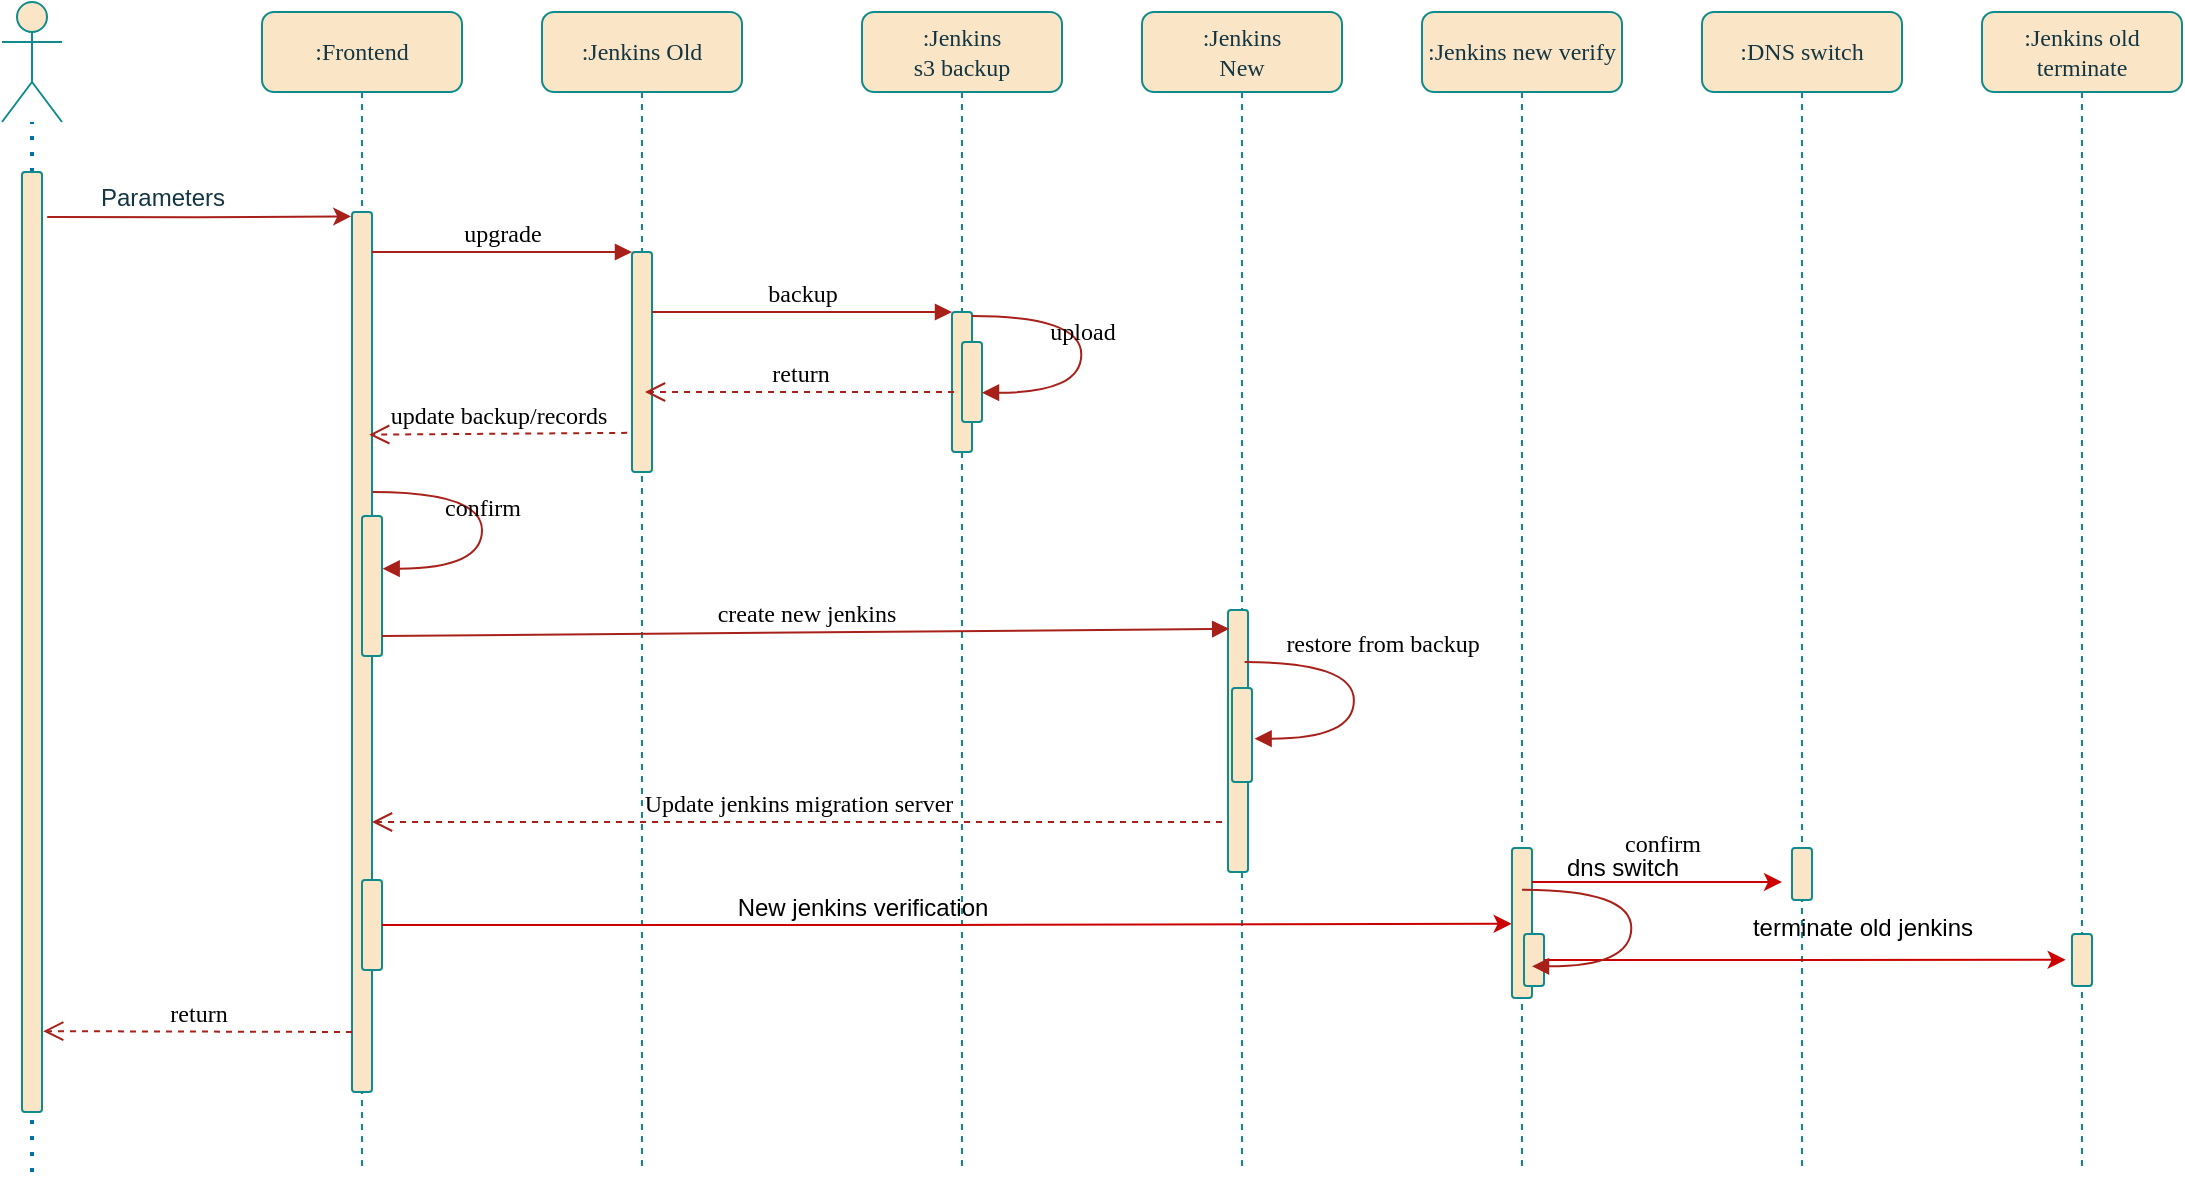 <mxfile version="21.2.4" type="github">
  <diagram name="Page-1" id="13e1069c-82ec-6db2-03f1-153e76fe0fe0">
    <mxGraphModel dx="3530" dy="1012" grid="1" gridSize="10" guides="1" tooltips="1" connect="1" arrows="1" fold="1" page="1" pageScale="1" pageWidth="1100" pageHeight="850" background="none" math="0" shadow="0">
      <root>
        <mxCell id="0" />
        <mxCell id="1" parent="0" />
        <mxCell id="7baba1c4bc27f4b0-2" value=":Jenkins Old" style="shape=umlLifeline;perimeter=lifelinePerimeter;whiteSpace=wrap;html=1;container=1;collapsible=0;recursiveResize=0;outlineConnect=0;rounded=1;shadow=0;comic=0;labelBackgroundColor=none;strokeWidth=1;fontFamily=Verdana;fontSize=12;align=center;fillColor=#FAE5C7;strokeColor=#0F8B8D;fontColor=#143642;" parent="1" vertex="1">
          <mxGeometry x="-700" y="185" width="100" height="580" as="geometry" />
        </mxCell>
        <mxCell id="7baba1c4bc27f4b0-10" value="" style="html=1;points=[];perimeter=orthogonalPerimeter;rounded=1;shadow=0;comic=0;labelBackgroundColor=none;strokeWidth=1;fontFamily=Verdana;fontSize=12;align=center;fillColor=#FAE5C7;strokeColor=#0F8B8D;fontColor=#143642;" parent="7baba1c4bc27f4b0-2" vertex="1">
          <mxGeometry x="45" y="120" width="10" height="110" as="geometry" />
        </mxCell>
        <mxCell id="7baba1c4bc27f4b0-3" value=":Jenkins &lt;br&gt;s3 backup" style="shape=umlLifeline;perimeter=lifelinePerimeter;whiteSpace=wrap;html=1;container=1;collapsible=0;recursiveResize=0;outlineConnect=0;rounded=1;shadow=0;comic=0;labelBackgroundColor=none;strokeWidth=1;fontFamily=Verdana;fontSize=12;align=center;fillColor=#FAE5C7;strokeColor=#0F8B8D;fontColor=#143642;" parent="1" vertex="1">
          <mxGeometry x="-540" y="185" width="100" height="580" as="geometry" />
        </mxCell>
        <mxCell id="7baba1c4bc27f4b0-13" value="" style="html=1;points=[];perimeter=orthogonalPerimeter;rounded=1;shadow=0;comic=0;labelBackgroundColor=none;strokeWidth=1;fontFamily=Verdana;fontSize=12;align=center;fillColor=#FAE5C7;strokeColor=#0F8B8D;fontColor=#143642;" parent="7baba1c4bc27f4b0-3" vertex="1">
          <mxGeometry x="45" y="150" width="10" height="70" as="geometry" />
        </mxCell>
        <mxCell id="davq9KQGrm66WCmQLP24-36" value="" style="html=1;points=[];perimeter=orthogonalPerimeter;rounded=1;shadow=0;comic=0;labelBackgroundColor=none;strokeWidth=1;fontFamily=Verdana;fontSize=12;align=center;fillColor=#FAE5C7;strokeColor=#0F8B8D;fontColor=#143642;" parent="7baba1c4bc27f4b0-3" vertex="1">
          <mxGeometry x="50" y="165" width="10" height="40" as="geometry" />
        </mxCell>
        <mxCell id="7baba1c4bc27f4b0-4" value=":Jenkins &lt;br&gt;New" style="shape=umlLifeline;perimeter=lifelinePerimeter;whiteSpace=wrap;html=1;container=1;collapsible=0;recursiveResize=0;outlineConnect=0;rounded=1;shadow=0;comic=0;labelBackgroundColor=none;strokeWidth=1;fontFamily=Verdana;fontSize=12;align=center;fillColor=#FAE5C7;strokeColor=#0F8B8D;fontColor=#143642;" parent="1" vertex="1">
          <mxGeometry x="-400" y="185" width="100" height="580" as="geometry" />
        </mxCell>
        <mxCell id="davq9KQGrm66WCmQLP24-13" value="" style="html=1;points=[];perimeter=orthogonalPerimeter;rounded=1;shadow=0;comic=0;labelBackgroundColor=none;strokeWidth=1;fontFamily=Verdana;fontSize=12;align=center;fillColor=#FAE5C7;strokeColor=#0F8B8D;fontColor=#143642;" parent="7baba1c4bc27f4b0-4" vertex="1">
          <mxGeometry x="43" y="299" width="10" height="131" as="geometry" />
        </mxCell>
        <mxCell id="davq9KQGrm66WCmQLP24-19" value="" style="html=1;points=[];perimeter=orthogonalPerimeter;rounded=1;shadow=0;comic=0;labelBackgroundColor=none;strokeWidth=1;fontFamily=Verdana;fontSize=12;align=center;fillColor=#FAE5C7;strokeColor=#0F8B8D;fontColor=#143642;" parent="7baba1c4bc27f4b0-4" vertex="1">
          <mxGeometry x="45" y="338" width="10" height="47" as="geometry" />
        </mxCell>
        <mxCell id="davq9KQGrm66WCmQLP24-20" value="restore from backup" style="html=1;verticalAlign=bottom;endArrow=block;labelBackgroundColor=none;fontFamily=Verdana;fontSize=12;elbow=vertical;edgeStyle=orthogonalEdgeStyle;curved=1;entryX=1;entryY=0.286;entryPerimeter=0;exitX=1.038;exitY=0.345;exitPerimeter=0;strokeColor=#A8201A;fontColor=default;" parent="7baba1c4bc27f4b0-4" edge="1">
          <mxGeometry x="-0.234" y="14" relative="1" as="geometry">
            <mxPoint x="51.303" y="325.03" as="sourcePoint" />
            <mxPoint x="56.303" y="363.363" as="targetPoint" />
            <Array as="points">
              <mxPoint x="105.97" y="325.03" />
              <mxPoint x="105.97" y="363.03" />
            </Array>
            <mxPoint as="offset" />
          </mxGeometry>
        </mxCell>
        <mxCell id="7baba1c4bc27f4b0-5" value=":Jenkins new verify" style="shape=umlLifeline;perimeter=lifelinePerimeter;whiteSpace=wrap;html=1;container=1;collapsible=0;recursiveResize=0;outlineConnect=0;rounded=1;shadow=0;comic=0;labelBackgroundColor=none;strokeWidth=1;fontFamily=Verdana;fontSize=12;align=center;fillColor=#FAE5C7;strokeColor=#0F8B8D;fontColor=#143642;" parent="1" vertex="1">
          <mxGeometry x="-260" y="185" width="100" height="580" as="geometry" />
        </mxCell>
        <mxCell id="7baba1c4bc27f4b0-19" value="" style="html=1;points=[];perimeter=orthogonalPerimeter;rounded=1;shadow=0;comic=0;labelBackgroundColor=none;strokeWidth=1;fontFamily=Verdana;fontSize=12;align=center;fillColor=#FAE5C7;strokeColor=#0F8B8D;fontColor=#143642;" parent="7baba1c4bc27f4b0-5" vertex="1">
          <mxGeometry x="45" y="418" width="10" height="75" as="geometry" />
        </mxCell>
        <mxCell id="bYO_PEtmY-TjLPmkm5Tr-8" value="" style="html=1;points=[];perimeter=orthogonalPerimeter;rounded=1;shadow=0;comic=0;labelBackgroundColor=none;strokeColor=#0F8B8D;strokeWidth=1;fillColor=#FAE5C7;fontFamily=Verdana;fontSize=12;fontColor=#143642;align=center;" vertex="1" parent="7baba1c4bc27f4b0-5">
          <mxGeometry x="51" y="461" width="10" height="26" as="geometry" />
        </mxCell>
        <mxCell id="7baba1c4bc27f4b0-6" value=":DNS switch" style="shape=umlLifeline;perimeter=lifelinePerimeter;whiteSpace=wrap;html=1;container=1;collapsible=0;recursiveResize=0;outlineConnect=0;rounded=1;shadow=0;comic=0;labelBackgroundColor=none;strokeWidth=1;fontFamily=Verdana;fontSize=12;align=center;fillColor=#FAE5C7;strokeColor=#0F8B8D;fontColor=#143642;" parent="1" vertex="1">
          <mxGeometry x="-120" y="185" width="100" height="580" as="geometry" />
        </mxCell>
        <mxCell id="davq9KQGrm66WCmQLP24-25" value="" style="html=1;points=[];perimeter=orthogonalPerimeter;rounded=1;shadow=0;comic=0;labelBackgroundColor=none;strokeColor=#0F8B8D;strokeWidth=1;fillColor=#FAE5C7;fontFamily=Verdana;fontSize=12;fontColor=#143642;align=center;" parent="7baba1c4bc27f4b0-6" vertex="1">
          <mxGeometry x="45" y="418" width="10" height="26" as="geometry" />
        </mxCell>
        <mxCell id="7baba1c4bc27f4b0-8" value=":Frontend" style="shape=umlLifeline;perimeter=lifelinePerimeter;whiteSpace=wrap;html=1;container=1;collapsible=0;recursiveResize=0;outlineConnect=0;rounded=1;shadow=0;comic=0;labelBackgroundColor=none;strokeWidth=1;fontFamily=Verdana;fontSize=12;align=center;fillColor=#FAE5C7;strokeColor=#0F8B8D;fontColor=#143642;" parent="1" vertex="1">
          <mxGeometry x="-840" y="185" width="100" height="580" as="geometry" />
        </mxCell>
        <mxCell id="7baba1c4bc27f4b0-9" value="" style="html=1;points=[];perimeter=orthogonalPerimeter;rounded=1;shadow=0;comic=0;labelBackgroundColor=none;strokeWidth=1;fontFamily=Verdana;fontSize=12;align=center;fillColor=#FAE5C7;strokeColor=#0F8B8D;fontColor=#143642;" parent="7baba1c4bc27f4b0-8" vertex="1">
          <mxGeometry x="45" y="100" width="10" height="440" as="geometry" />
        </mxCell>
        <mxCell id="davq9KQGrm66WCmQLP24-11" value="" style="html=1;points=[];perimeter=orthogonalPerimeter;rounded=1;shadow=0;comic=0;labelBackgroundColor=none;strokeWidth=1;fontFamily=Verdana;fontSize=12;align=center;fillColor=#FAE5C7;strokeColor=#0F8B8D;fontColor=#143642;" parent="7baba1c4bc27f4b0-8" vertex="1">
          <mxGeometry x="50" y="252" width="10" height="70" as="geometry" />
        </mxCell>
        <mxCell id="davq9KQGrm66WCmQLP24-33" value="return" style="html=1;verticalAlign=bottom;endArrow=open;dashed=1;endSize=8;exitX=-0.24;exitY=0.722;labelBackgroundColor=none;fontFamily=Verdana;fontSize=12;strokeColor=#A8201A;fontColor=default;exitDx=0;exitDy=0;exitPerimeter=0;entryX=1.06;entryY=0.914;entryDx=0;entryDy=0;entryPerimeter=0;" parent="7baba1c4bc27f4b0-8" target="davq9KQGrm66WCmQLP24-5" edge="1">
          <mxGeometry relative="1" as="geometry">
            <mxPoint x="-84.0" y="510.9" as="targetPoint" />
            <mxPoint x="45.0" y="510" as="sourcePoint" />
            <mxPoint as="offset" />
          </mxGeometry>
        </mxCell>
        <mxCell id="davq9KQGrm66WCmQLP24-39" value="" style="shape=image;html=1;verticalAlign=top;verticalLabelPosition=bottom;labelBackgroundColor=#ffffff;imageAspect=0;aspect=fixed;image=https://cdn0.iconfinder.com/data/icons/business-startup-10/50/8-128.png" parent="7baba1c4bc27f4b0-8" vertex="1">
          <mxGeometry x="55" y="62" width="38" height="38" as="geometry" />
        </mxCell>
        <mxCell id="bYO_PEtmY-TjLPmkm5Tr-2" value="" style="html=1;points=[];perimeter=orthogonalPerimeter;rounded=1;shadow=0;comic=0;labelBackgroundColor=none;strokeColor=#0F8B8D;strokeWidth=1;fillColor=#FAE5C7;fontFamily=Verdana;fontSize=12;fontColor=#143642;align=center;" vertex="1" parent="7baba1c4bc27f4b0-8">
          <mxGeometry x="50" y="434" width="10" height="45" as="geometry" />
        </mxCell>
        <mxCell id="7baba1c4bc27f4b0-30" value="Update jenkins migration server" style="html=1;verticalAlign=bottom;endArrow=open;dashed=1;endSize=8;labelBackgroundColor=none;fontFamily=Verdana;fontSize=12;edgeStyle=elbowEdgeStyle;elbow=vertical;strokeColor=#A8201A;fontColor=default;" parent="1" target="7baba1c4bc27f4b0-9" edge="1">
          <mxGeometry relative="1" as="geometry">
            <mxPoint x="-140" y="731" as="targetPoint" />
            <Array as="points">
              <mxPoint x="-540" y="590" />
              <mxPoint x="-580" y="646" />
            </Array>
            <mxPoint x="-360" y="590" as="sourcePoint" />
          </mxGeometry>
        </mxCell>
        <mxCell id="7baba1c4bc27f4b0-11" value="upgrade" style="html=1;verticalAlign=bottom;endArrow=block;entryX=0;entryY=0;labelBackgroundColor=none;fontFamily=Verdana;fontSize=12;edgeStyle=elbowEdgeStyle;elbow=vertical;strokeColor=#A8201A;fontColor=default;" parent="1" source="7baba1c4bc27f4b0-9" target="7baba1c4bc27f4b0-10" edge="1">
          <mxGeometry relative="1" as="geometry">
            <mxPoint x="-720" y="295" as="sourcePoint" />
            <mxPoint as="offset" />
          </mxGeometry>
        </mxCell>
        <mxCell id="7baba1c4bc27f4b0-14" value="backup" style="html=1;verticalAlign=bottom;endArrow=block;entryX=0;entryY=0;labelBackgroundColor=none;fontFamily=Verdana;fontSize=12;edgeStyle=elbowEdgeStyle;elbow=vertical;strokeColor=#A8201A;fontColor=default;" parent="1" source="7baba1c4bc27f4b0-10" target="7baba1c4bc27f4b0-13" edge="1">
          <mxGeometry relative="1" as="geometry">
            <mxPoint x="-570" y="305" as="sourcePoint" />
          </mxGeometry>
        </mxCell>
        <mxCell id="davq9KQGrm66WCmQLP24-1" value="" style="shape=umlActor;verticalLabelPosition=bottom;verticalAlign=top;html=1;outlineConnect=0;strokeColor=#0F8B8D;fontColor=#143642;fillColor=#FAE5C7;" parent="1" vertex="1">
          <mxGeometry x="-970" y="180" width="30" height="60" as="geometry" />
        </mxCell>
        <mxCell id="davq9KQGrm66WCmQLP24-4" value="" style="endArrow=none;dashed=1;html=1;dashPattern=1 3;strokeWidth=2;rounded=0;strokeColor=#006EAF;fontColor=#143642;fillColor=#1ba1e2;" parent="1" source="davq9KQGrm66WCmQLP24-5" target="davq9KQGrm66WCmQLP24-1" edge="1">
          <mxGeometry width="50" height="50" relative="1" as="geometry">
            <mxPoint x="-955" y="765" as="sourcePoint" />
            <mxPoint x="-950" y="355" as="targetPoint" />
          </mxGeometry>
        </mxCell>
        <mxCell id="davq9KQGrm66WCmQLP24-6" value="" style="endArrow=none;dashed=1;html=1;dashPattern=1 3;strokeWidth=2;rounded=0;strokeColor=#006EAF;fontColor=#143642;fillColor=#1ba1e2;" parent="1" target="davq9KQGrm66WCmQLP24-5" edge="1">
          <mxGeometry width="50" height="50" relative="1" as="geometry">
            <mxPoint x="-955" y="765" as="sourcePoint" />
            <mxPoint x="-955" y="235" as="targetPoint" />
          </mxGeometry>
        </mxCell>
        <mxCell id="davq9KQGrm66WCmQLP24-8" style="edgeStyle=orthogonalEdgeStyle;rounded=0;orthogonalLoop=1;jettySize=auto;html=1;strokeColor=#A8201A;fontColor=#143642;fillColor=#FAE5C7;exitX=1.26;exitY=0.048;exitDx=0;exitDy=0;exitPerimeter=0;entryX=-0.04;entryY=0.005;entryDx=0;entryDy=0;entryPerimeter=0;" parent="1" source="davq9KQGrm66WCmQLP24-5" target="7baba1c4bc27f4b0-9" edge="1">
          <mxGeometry relative="1" as="geometry">
            <mxPoint x="-850" y="375" as="targetPoint" />
          </mxGeometry>
        </mxCell>
        <mxCell id="davq9KQGrm66WCmQLP24-5" value="" style="html=1;points=[];perimeter=orthogonalPerimeter;rounded=1;shadow=0;comic=0;labelBackgroundColor=none;strokeWidth=1;fontFamily=Verdana;fontSize=12;align=center;fillColor=#FAE5C7;strokeColor=#0F8B8D;fontColor=#143642;" parent="1" vertex="1">
          <mxGeometry x="-960" y="265" width="10" height="470" as="geometry" />
        </mxCell>
        <mxCell id="davq9KQGrm66WCmQLP24-9" value="Parameters" style="text;html=1;align=center;verticalAlign=middle;resizable=0;points=[];autosize=1;strokeColor=none;fillColor=none;fontColor=#143642;" parent="1" vertex="1">
          <mxGeometry x="-935" y="263" width="90" height="30" as="geometry" />
        </mxCell>
        <mxCell id="davq9KQGrm66WCmQLP24-10" value="update backup/records" style="html=1;verticalAlign=bottom;endArrow=open;dashed=1;endSize=8;exitX=-0.24;exitY=0.722;labelBackgroundColor=none;fontFamily=Verdana;fontSize=12;strokeColor=#A8201A;fontColor=default;exitDx=0;exitDy=0;exitPerimeter=0;entryX=0.86;entryY=0.228;entryDx=0;entryDy=0;entryPerimeter=0;" parent="1" edge="1">
          <mxGeometry relative="1" as="geometry">
            <mxPoint x="-786.4" y="396.32" as="targetPoint" />
            <mxPoint x="-657.4" y="395.42" as="sourcePoint" />
            <mxPoint as="offset" />
          </mxGeometry>
        </mxCell>
        <mxCell id="davq9KQGrm66WCmQLP24-12" value="confirm" style="html=1;verticalAlign=bottom;endArrow=block;labelBackgroundColor=none;fontFamily=Verdana;fontSize=12;elbow=vertical;edgeStyle=orthogonalEdgeStyle;curved=1;entryX=1;entryY=0.286;entryPerimeter=0;exitX=1.038;exitY=0.345;exitPerimeter=0;strokeColor=#A8201A;fontColor=default;" parent="1" edge="1">
          <mxGeometry relative="1" as="geometry">
            <mxPoint x="-784.667" y="425" as="sourcePoint" />
            <mxPoint x="-779.667" y="463.333" as="targetPoint" />
            <Array as="points">
              <mxPoint x="-730" y="425" />
              <mxPoint x="-730" y="463" />
            </Array>
          </mxGeometry>
        </mxCell>
        <mxCell id="davq9KQGrm66WCmQLP24-14" value="create new jenkins" style="html=1;verticalAlign=bottom;endArrow=block;entryX=0.06;entryY=0.072;labelBackgroundColor=none;fontFamily=Verdana;fontSize=12;strokeColor=#A8201A;fontColor=default;entryDx=0;entryDy=0;entryPerimeter=0;" parent="1" target="davq9KQGrm66WCmQLP24-13" edge="1">
          <mxGeometry relative="1" as="geometry">
            <mxPoint x="-780" y="497" as="sourcePoint" />
            <mxPoint x="-350" y="485" as="targetPoint" />
          </mxGeometry>
        </mxCell>
        <mxCell id="davq9KQGrm66WCmQLP24-32" value="return" style="html=1;verticalAlign=bottom;endArrow=open;dashed=1;endSize=8;exitX=-0.24;exitY=0.722;labelBackgroundColor=none;fontFamily=Verdana;fontSize=12;strokeColor=#A8201A;fontColor=default;exitDx=0;exitDy=0;exitPerimeter=0;" parent="1" edge="1">
          <mxGeometry relative="1" as="geometry">
            <mxPoint x="-648.5" y="375" as="targetPoint" />
            <mxPoint x="-494" y="375" as="sourcePoint" />
            <mxPoint as="offset" />
          </mxGeometry>
        </mxCell>
        <mxCell id="davq9KQGrm66WCmQLP24-37" value="upload" style="html=1;verticalAlign=bottom;endArrow=block;labelBackgroundColor=none;fontFamily=Verdana;fontSize=12;elbow=vertical;edgeStyle=orthogonalEdgeStyle;curved=1;entryX=1;entryY=0.286;entryPerimeter=0;exitX=1.038;exitY=0.345;exitPerimeter=0;strokeColor=#A8201A;fontColor=default;" parent="1" edge="1">
          <mxGeometry relative="1" as="geometry">
            <mxPoint x="-484.997" y="337.03" as="sourcePoint" />
            <mxPoint x="-479.997" y="375.363" as="targetPoint" />
            <Array as="points">
              <mxPoint x="-430.33" y="337.03" />
              <mxPoint x="-430.33" y="375.03" />
            </Array>
          </mxGeometry>
        </mxCell>
        <mxCell id="bYO_PEtmY-TjLPmkm5Tr-3" style="edgeStyle=orthogonalEdgeStyle;rounded=0;orthogonalLoop=1;jettySize=auto;html=1;entryX=-0.017;entryY=0.505;entryDx=0;entryDy=0;entryPerimeter=0;strokeColor=#CC0000;" edge="1" parent="1" source="bYO_PEtmY-TjLPmkm5Tr-2" target="7baba1c4bc27f4b0-19">
          <mxGeometry relative="1" as="geometry" />
        </mxCell>
        <mxCell id="bYO_PEtmY-TjLPmkm5Tr-4" value="New jenkins verification" style="text;html=1;align=center;verticalAlign=middle;resizable=0;points=[];autosize=1;strokeColor=none;fillColor=none;" vertex="1" parent="1">
          <mxGeometry x="-615" y="618" width="150" height="30" as="geometry" />
        </mxCell>
        <mxCell id="bYO_PEtmY-TjLPmkm5Tr-5" style="edgeStyle=orthogonalEdgeStyle;rounded=0;orthogonalLoop=1;jettySize=auto;html=1;strokeColor=#CC0000;" edge="1" parent="1" source="7baba1c4bc27f4b0-19">
          <mxGeometry relative="1" as="geometry">
            <mxPoint x="-80" y="620" as="targetPoint" />
            <Array as="points">
              <mxPoint x="-100" y="620" />
              <mxPoint x="-100" y="620" />
            </Array>
          </mxGeometry>
        </mxCell>
        <mxCell id="bYO_PEtmY-TjLPmkm5Tr-6" value=":Jenkins old terminate" style="shape=umlLifeline;perimeter=lifelinePerimeter;whiteSpace=wrap;html=1;container=1;collapsible=0;recursiveResize=0;outlineConnect=0;rounded=1;shadow=0;comic=0;labelBackgroundColor=none;strokeWidth=1;fontFamily=Verdana;fontSize=12;align=center;fillColor=#FAE5C7;strokeColor=#0F8B8D;fontColor=#143642;" vertex="1" parent="1">
          <mxGeometry x="20" y="185" width="100" height="580" as="geometry" />
        </mxCell>
        <mxCell id="bYO_PEtmY-TjLPmkm5Tr-7" value="" style="html=1;points=[];perimeter=orthogonalPerimeter;rounded=1;shadow=0;comic=0;labelBackgroundColor=none;strokeColor=#0F8B8D;strokeWidth=1;fillColor=#FAE5C7;fontFamily=Verdana;fontSize=12;fontColor=#143642;align=center;" vertex="1" parent="bYO_PEtmY-TjLPmkm5Tr-6">
          <mxGeometry x="45" y="461" width="10" height="26" as="geometry" />
        </mxCell>
        <mxCell id="bYO_PEtmY-TjLPmkm5Tr-9" style="edgeStyle=orthogonalEdgeStyle;rounded=0;orthogonalLoop=1;jettySize=auto;html=1;entryX=-0.317;entryY=0.497;entryDx=0;entryDy=0;entryPerimeter=0;strokeColor=#CC0000;" edge="1" parent="1" source="bYO_PEtmY-TjLPmkm5Tr-8" target="bYO_PEtmY-TjLPmkm5Tr-7">
          <mxGeometry relative="1" as="geometry" />
        </mxCell>
        <mxCell id="bYO_PEtmY-TjLPmkm5Tr-10" value="terminate old jenkins" style="text;html=1;align=center;verticalAlign=middle;resizable=0;points=[];autosize=1;strokeColor=none;fillColor=none;" vertex="1" parent="1">
          <mxGeometry x="-105" y="628" width="130" height="30" as="geometry" />
        </mxCell>
        <mxCell id="bYO_PEtmY-TjLPmkm5Tr-12" value="dns switch" style="text;html=1;align=center;verticalAlign=middle;resizable=0;points=[];autosize=1;strokeColor=none;fillColor=none;" vertex="1" parent="1">
          <mxGeometry x="-200" y="598" width="80" height="30" as="geometry" />
        </mxCell>
        <mxCell id="bYO_PEtmY-TjLPmkm5Tr-13" value="confirm" style="html=1;verticalAlign=bottom;endArrow=block;labelBackgroundColor=none;fontFamily=Verdana;fontSize=12;elbow=vertical;edgeStyle=orthogonalEdgeStyle;curved=1;entryX=1;entryY=0.286;entryPerimeter=0;exitX=1.038;exitY=0.345;exitPerimeter=0;strokeColor=#A8201A;fontColor=default;" edge="1" parent="1">
          <mxGeometry x="-0.234" y="21" relative="1" as="geometry">
            <mxPoint x="-209.997" y="623.83" as="sourcePoint" />
            <mxPoint x="-204.997" y="662.163" as="targetPoint" />
            <Array as="points">
              <mxPoint x="-155.33" y="623.83" />
              <mxPoint x="-155.33" y="661.83" />
            </Array>
            <mxPoint x="-6" y="-14" as="offset" />
          </mxGeometry>
        </mxCell>
      </root>
    </mxGraphModel>
  </diagram>
</mxfile>
